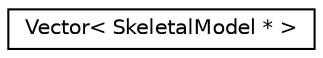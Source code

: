 digraph "Graphical Class Hierarchy"
{
 // INTERACTIVE_SVG=YES
  edge [fontname="Helvetica",fontsize="10",labelfontname="Helvetica",labelfontsize="10"];
  node [fontname="Helvetica",fontsize="10",shape=record];
  rankdir="LR";
  Node1 [label="Vector\< SkeletalModel * \>",height=0.2,width=0.4,color="black", fillcolor="white", style="filled",URL="$class_vector.html"];
}
